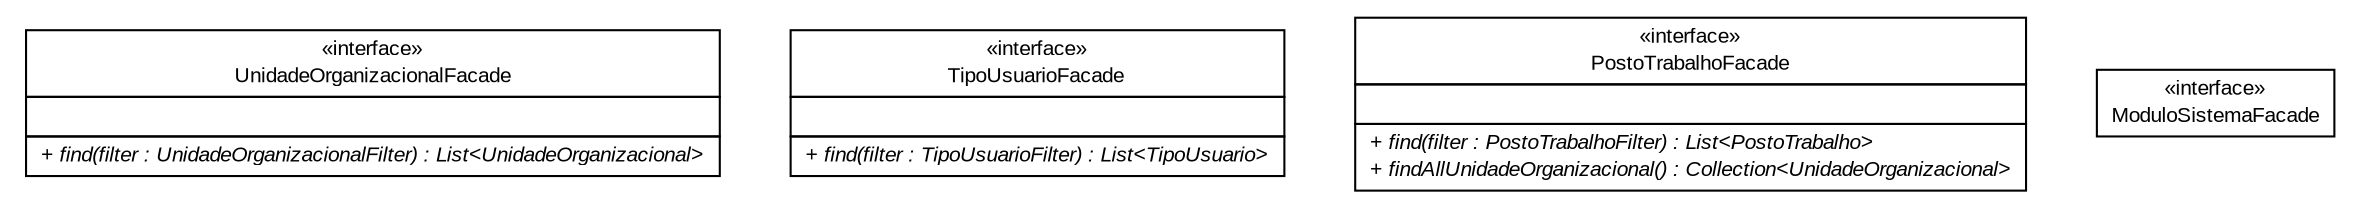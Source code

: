 #!/usr/local/bin/dot
#
# Class diagram 
# Generated by UMLGraph version R5_6 (http://www.umlgraph.org/)
#

digraph G {
	edge [fontname="arial",fontsize=10,labelfontname="arial",labelfontsize=10];
	node [fontname="arial",fontsize=10,shape=plaintext];
	nodesep=0.25;
	ranksep=0.5;
	// br.gov.to.sefaz.seg.business.gestao.facade.UnidadeOrganizacionalFacade
	c17688 [label=<<table title="br.gov.to.sefaz.seg.business.gestao.facade.UnidadeOrganizacionalFacade" border="0" cellborder="1" cellspacing="0" cellpadding="2" port="p" href="./UnidadeOrganizacionalFacade.html">
		<tr><td><table border="0" cellspacing="0" cellpadding="1">
<tr><td align="center" balign="center"> &#171;interface&#187; </td></tr>
<tr><td align="center" balign="center"> UnidadeOrganizacionalFacade </td></tr>
		</table></td></tr>
		<tr><td><table border="0" cellspacing="0" cellpadding="1">
<tr><td align="left" balign="left">  </td></tr>
		</table></td></tr>
		<tr><td><table border="0" cellspacing="0" cellpadding="1">
<tr><td align="left" balign="left"><font face="arial italic" point-size="10.0"> + find(filter : UnidadeOrganizacionalFilter) : List&lt;UnidadeOrganizacional&gt; </font></td></tr>
		</table></td></tr>
		</table>>, URL="./UnidadeOrganizacionalFacade.html", fontname="arial", fontcolor="black", fontsize=10.0];
	// br.gov.to.sefaz.seg.business.gestao.facade.TipoUsuarioFacade
	c17689 [label=<<table title="br.gov.to.sefaz.seg.business.gestao.facade.TipoUsuarioFacade" border="0" cellborder="1" cellspacing="0" cellpadding="2" port="p" href="./TipoUsuarioFacade.html">
		<tr><td><table border="0" cellspacing="0" cellpadding="1">
<tr><td align="center" balign="center"> &#171;interface&#187; </td></tr>
<tr><td align="center" balign="center"> TipoUsuarioFacade </td></tr>
		</table></td></tr>
		<tr><td><table border="0" cellspacing="0" cellpadding="1">
<tr><td align="left" balign="left">  </td></tr>
		</table></td></tr>
		<tr><td><table border="0" cellspacing="0" cellpadding="1">
<tr><td align="left" balign="left"><font face="arial italic" point-size="10.0"> + find(filter : TipoUsuarioFilter) : List&lt;TipoUsuario&gt; </font></td></tr>
		</table></td></tr>
		</table>>, URL="./TipoUsuarioFacade.html", fontname="arial", fontcolor="black", fontsize=10.0];
	// br.gov.to.sefaz.seg.business.gestao.facade.PostoTrabalhoFacade
	c17690 [label=<<table title="br.gov.to.sefaz.seg.business.gestao.facade.PostoTrabalhoFacade" border="0" cellborder="1" cellspacing="0" cellpadding="2" port="p" href="./PostoTrabalhoFacade.html">
		<tr><td><table border="0" cellspacing="0" cellpadding="1">
<tr><td align="center" balign="center"> &#171;interface&#187; </td></tr>
<tr><td align="center" balign="center"> PostoTrabalhoFacade </td></tr>
		</table></td></tr>
		<tr><td><table border="0" cellspacing="0" cellpadding="1">
<tr><td align="left" balign="left">  </td></tr>
		</table></td></tr>
		<tr><td><table border="0" cellspacing="0" cellpadding="1">
<tr><td align="left" balign="left"><font face="arial italic" point-size="10.0"> + find(filter : PostoTrabalhoFilter) : List&lt;PostoTrabalho&gt; </font></td></tr>
<tr><td align="left" balign="left"><font face="arial italic" point-size="10.0"> + findAllUnidadeOrganizacional() : Collection&lt;UnidadeOrganizacional&gt; </font></td></tr>
		</table></td></tr>
		</table>>, URL="./PostoTrabalhoFacade.html", fontname="arial", fontcolor="black", fontsize=10.0];
	// br.gov.to.sefaz.seg.business.gestao.facade.ModuloSistemaFacade
	c17691 [label=<<table title="br.gov.to.sefaz.seg.business.gestao.facade.ModuloSistemaFacade" border="0" cellborder="1" cellspacing="0" cellpadding="2" port="p" href="./ModuloSistemaFacade.html">
		<tr><td><table border="0" cellspacing="0" cellpadding="1">
<tr><td align="center" balign="center"> &#171;interface&#187; </td></tr>
<tr><td align="center" balign="center"> ModuloSistemaFacade </td></tr>
		</table></td></tr>
		</table>>, URL="./ModuloSistemaFacade.html", fontname="arial", fontcolor="black", fontsize=10.0];
}


